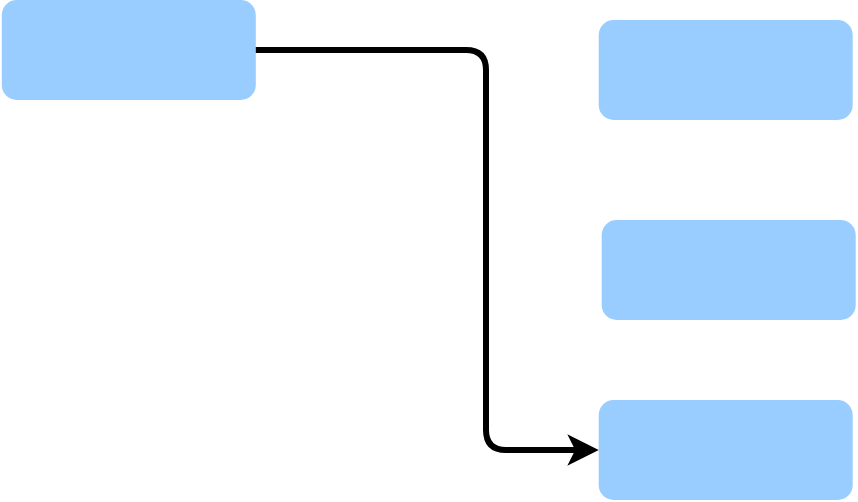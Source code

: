 <mxfile version="11.2.8" type="github" pages="1"><diagram id="6a731a19-8d31-9384-78a2-239565b7b9f0" name="Page-1"><mxGraphModel dx="1422" dy="-65" grid="1" gridSize="10" guides="1" tooltips="1" connect="1" arrows="1" fold="1" page="1" pageScale="1" pageWidth="1169" pageHeight="827" background="#ffffff" math="0" shadow="0"><root><mxCell id="0"/><mxCell id="1" parent="0"/><mxCell id="90" value="" style="rounded=1;fillColor=#99CCFF;strokeColor=none;strokeWidth=2;fontFamily=Helvetica;html=1;gradientColor=none;" parent="1" vertex="1"><mxGeometry x="179.895" y="860" width="127" height="50" as="geometry"/></mxCell><mxCell id="92" value="" style="rounded=1;fillColor=#99CCFF;strokeColor=none;strokeWidth=2;fontFamily=Helvetica;html=1;gradientColor=none;" parent="1" vertex="1"><mxGeometry x="478.354" y="870" width="127" height="50" as="geometry"/></mxCell><mxCell id="95" value="" style="rounded=1;fillColor=#99CCFF;strokeColor=none;strokeWidth=2;fontFamily=Helvetica;html=1;gradientColor=none;" parent="1" vertex="1"><mxGeometry x="478.354" y="1060" width="127" height="50" as="geometry"/></mxCell><mxCell id="96" value="" style="rounded=1;fillColor=#99CCFF;strokeColor=none;strokeWidth=2;fontFamily=Helvetica;html=1;gradientColor=none;" parent="1" vertex="1"><mxGeometry x="479.854" y="970" width="127" height="50" as="geometry"/></mxCell><mxCell id="113" value="" style="edgeStyle=elbowEdgeStyle;elbow=horizontal;strokeWidth=3;strokeColor=#000000;fontFamily=Helvetica;html=1;entryX=0;entryY=0.5;entryDx=0;entryDy=0;" parent="1" source="90" target="95" edge="1"><mxGeometry x="6.449" y="830.5" width="131.973" height="100" as="geometry"><mxPoint x="6.449" y="930.5" as="sourcePoint"/><mxPoint x="138.422" y="830.5" as="targetPoint"/><Array as="points"><mxPoint x="422" y="1102.5"/></Array></mxGeometry></mxCell></root></mxGraphModel></diagram></mxfile>